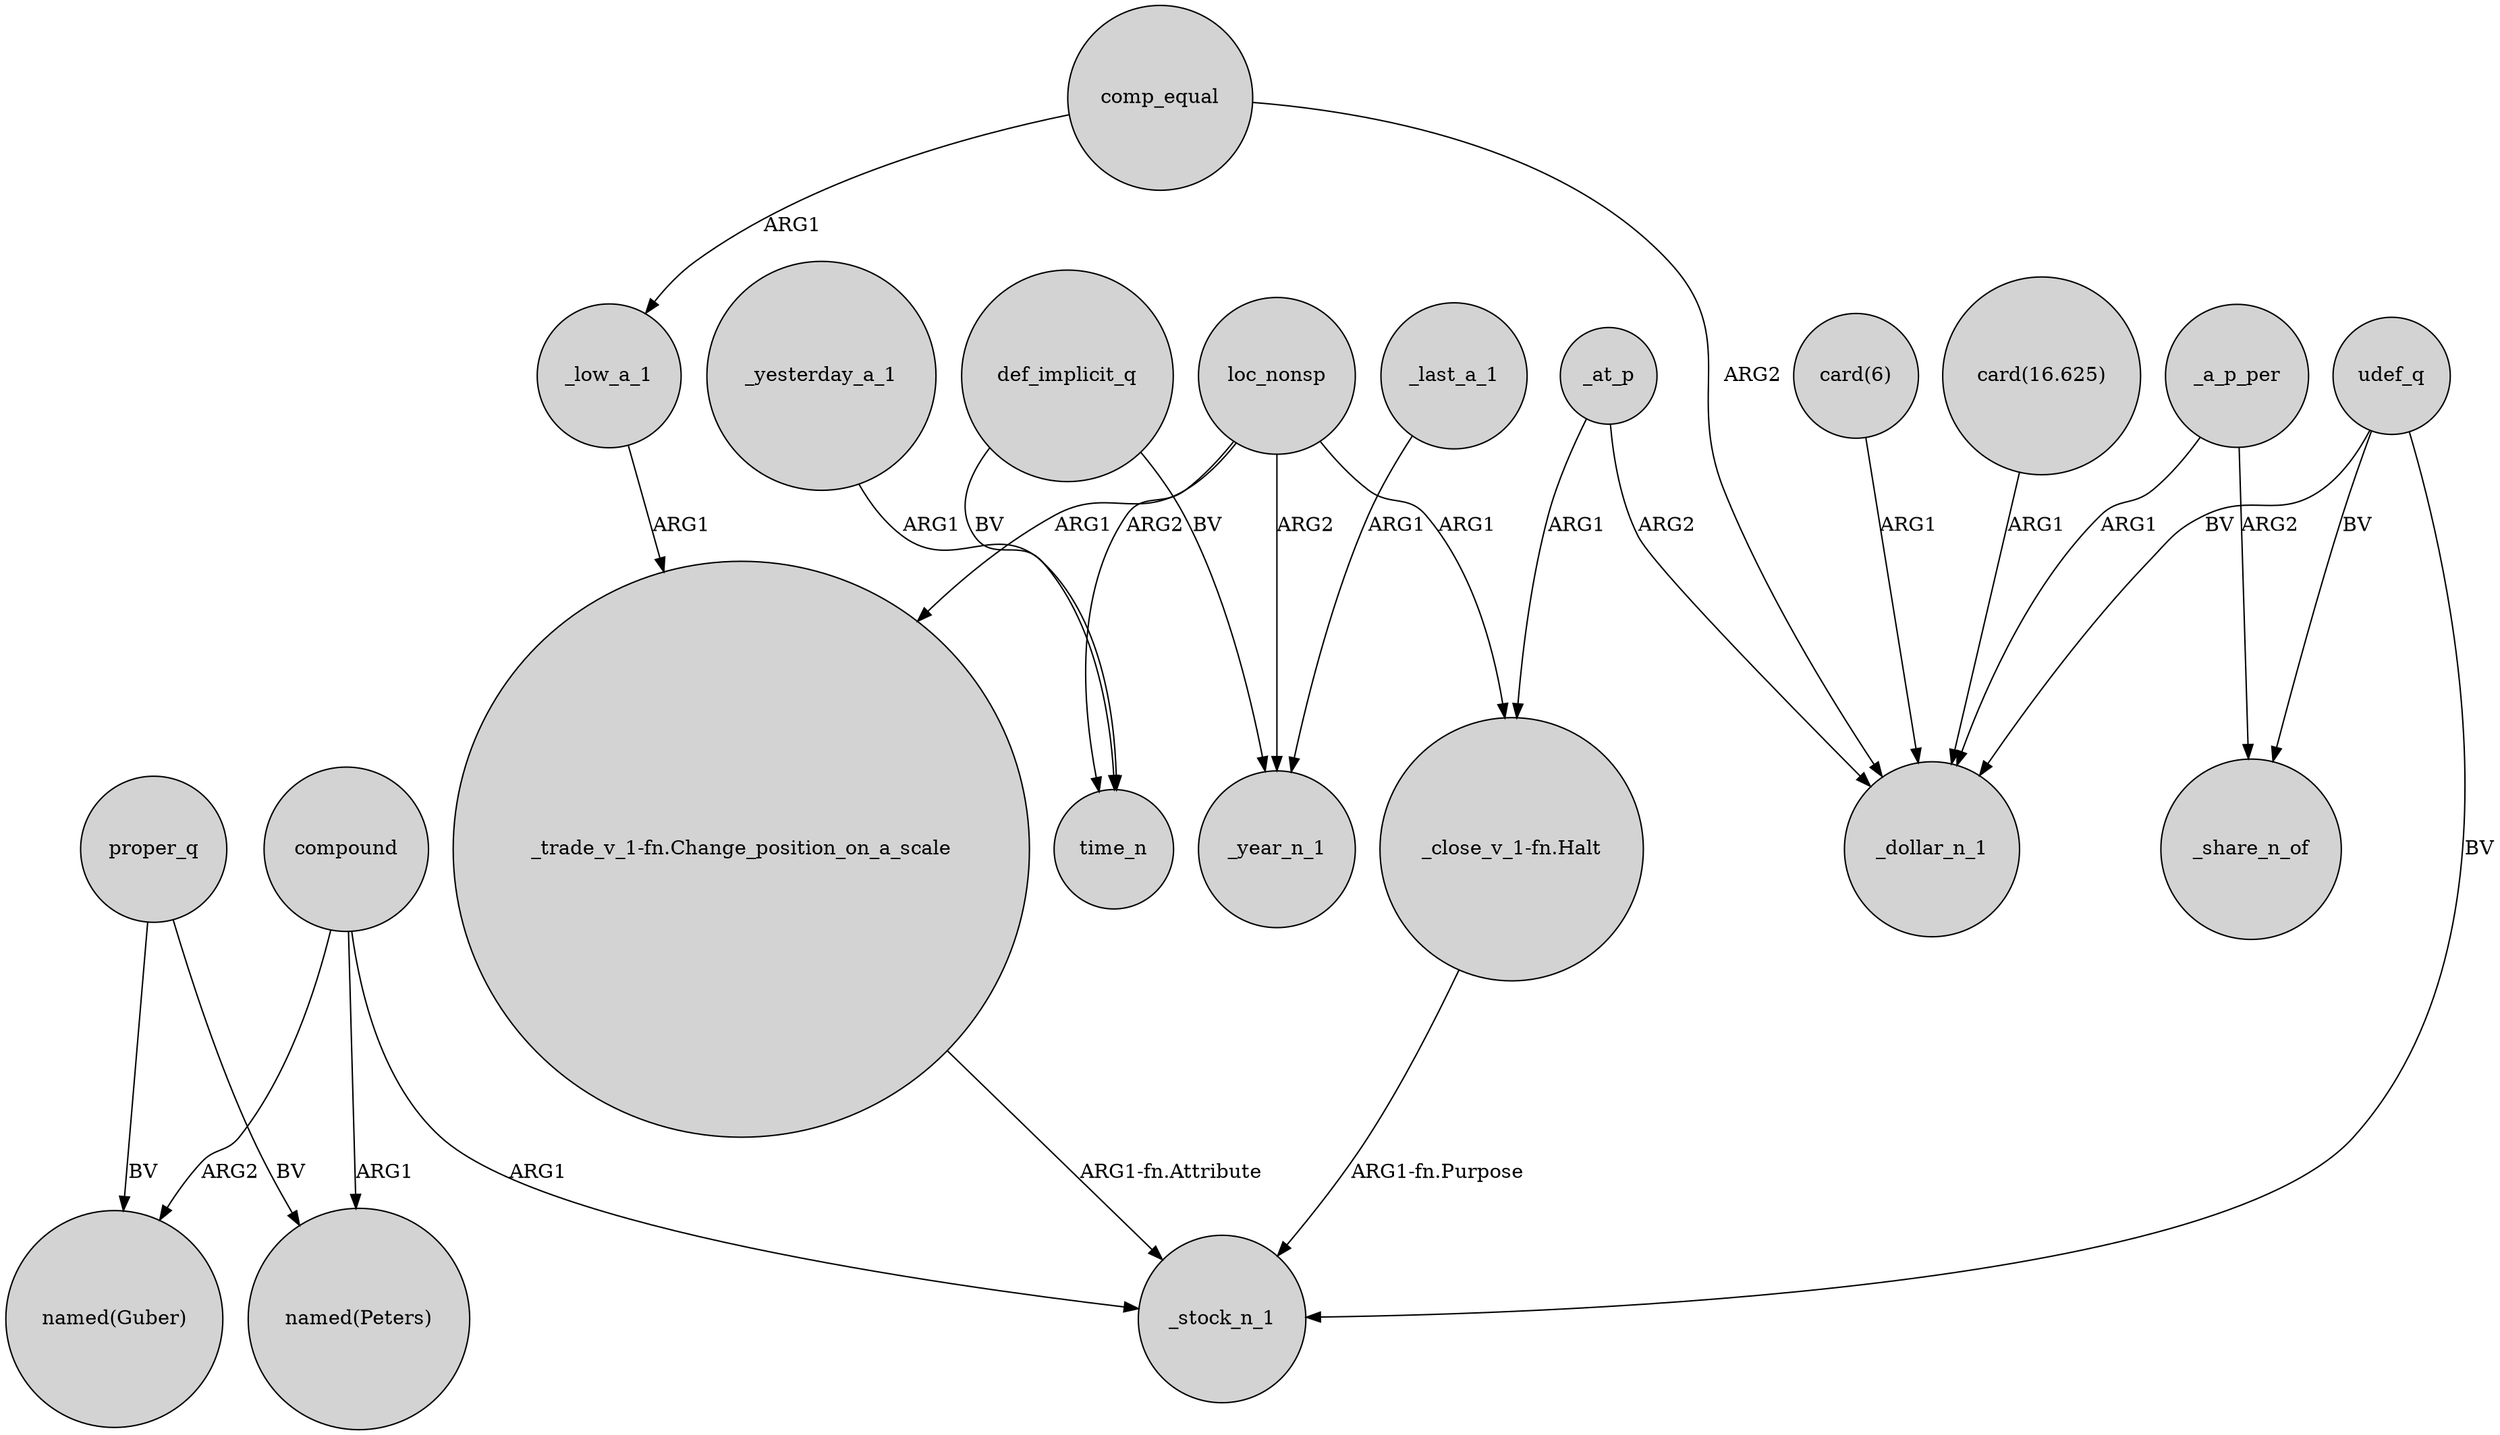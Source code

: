 digraph {
	node [shape=circle style=filled]
	compound -> "named(Peters)" [label=ARG1]
	def_implicit_q -> _year_n_1 [label=BV]
	proper_q -> "named(Peters)" [label=BV]
	"card(6)" -> _dollar_n_1 [label=ARG1]
	compound -> "named(Guber)" [label=ARG2]
	_yesterday_a_1 -> time_n [label=ARG1]
	loc_nonsp -> "_close_v_1-fn.Halt" [label=ARG1]
	"card(16.625)" -> _dollar_n_1 [label=ARG1]
	loc_nonsp -> _year_n_1 [label=ARG2]
	compound -> _stock_n_1 [label=ARG1]
	udef_q -> _stock_n_1 [label=BV]
	_at_p -> _dollar_n_1 [label=ARG2]
	comp_equal -> _dollar_n_1 [label=ARG2]
	_a_p_per -> _share_n_of [label=ARG2]
	udef_q -> _share_n_of [label=BV]
	_at_p -> "_close_v_1-fn.Halt" [label=ARG1]
	_last_a_1 -> _year_n_1 [label=ARG1]
	udef_q -> _dollar_n_1 [label=BV]
	loc_nonsp -> "_trade_v_1-fn.Change_position_on_a_scale" [label=ARG1]
	proper_q -> "named(Guber)" [label=BV]
	_a_p_per -> _dollar_n_1 [label=ARG1]
	loc_nonsp -> time_n [label=ARG2]
	comp_equal -> _low_a_1 [label=ARG1]
	"_trade_v_1-fn.Change_position_on_a_scale" -> _stock_n_1 [label="ARG1-fn.Attribute"]
	"_close_v_1-fn.Halt" -> _stock_n_1 [label="ARG1-fn.Purpose"]
	def_implicit_q -> time_n [label=BV]
	_low_a_1 -> "_trade_v_1-fn.Change_position_on_a_scale" [label=ARG1]
}
